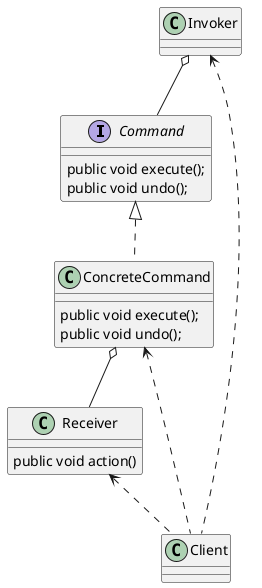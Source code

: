 @startuml

interface Command {
public void execute();
public void undo();
}

class Invoker

class Receiver{
public void action()
}

class Client

class ConcreteCommand implements Command{
public void execute();
public void undo();
}

Invoker <.. Client
Receiver <.. Client
ConcreteCommand <.. Client

Invoker o-- Command
ConcreteCommand o-- Receiver

@enduml